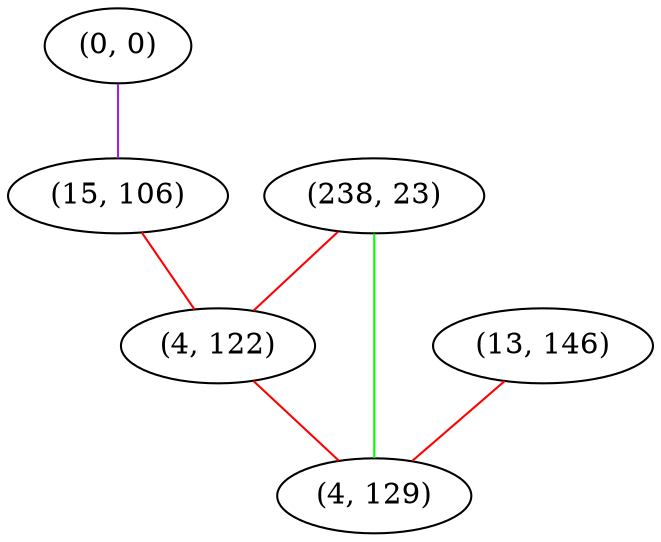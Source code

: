 graph "" {
"(0, 0)";
"(238, 23)";
"(15, 106)";
"(4, 122)";
"(13, 146)";
"(4, 129)";
"(0, 0)" -- "(15, 106)"  [color=purple, key=0, weight=4];
"(238, 23)" -- "(4, 122)"  [color=red, key=0, weight=1];
"(238, 23)" -- "(4, 129)"  [color=green, key=0, weight=2];
"(15, 106)" -- "(4, 122)"  [color=red, key=0, weight=1];
"(4, 122)" -- "(4, 129)"  [color=red, key=0, weight=1];
"(13, 146)" -- "(4, 129)"  [color=red, key=0, weight=1];
}
